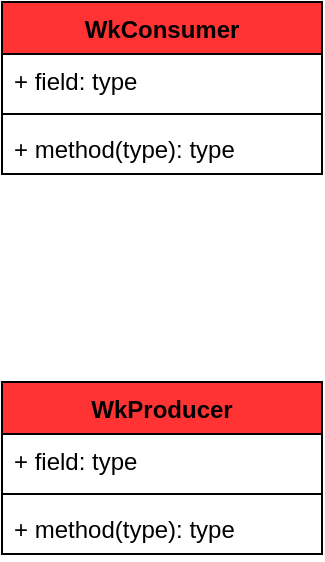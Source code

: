 <mxfile version="13.9.8" type="device" pages="2"><diagram id="jDv-vfaJh1FXnjWRMsKW" name="kafka"><mxGraphModel dx="1186" dy="595" grid="1" gridSize="10" guides="1" tooltips="1" connect="1" arrows="1" fold="1" page="1" pageScale="1" pageWidth="82700" pageHeight="11690" math="0" shadow="0"><root><mxCell id="9B6tOY7jxca2UVD8QkGj-0"/><mxCell id="9B6tOY7jxca2UVD8QkGj-1" parent="9B6tOY7jxca2UVD8QkGj-0"/><mxCell id="9B6tOY7jxca2UVD8QkGj-2" value="WkConsumer" style="swimlane;fontStyle=1;align=center;verticalAlign=top;childLayout=stackLayout;horizontal=1;startSize=26;horizontalStack=0;resizeParent=1;resizeParentMax=0;resizeLast=0;collapsible=1;marginBottom=0;fillColor=#FF3333;" vertex="1" parent="9B6tOY7jxca2UVD8QkGj-1"><mxGeometry x="330" y="230" width="160" height="86" as="geometry"/></mxCell><mxCell id="9B6tOY7jxca2UVD8QkGj-3" value="+ field: type" style="text;strokeColor=none;fillColor=none;align=left;verticalAlign=top;spacingLeft=4;spacingRight=4;overflow=hidden;rotatable=0;points=[[0,0.5],[1,0.5]];portConstraint=eastwest;" vertex="1" parent="9B6tOY7jxca2UVD8QkGj-2"><mxGeometry y="26" width="160" height="26" as="geometry"/></mxCell><mxCell id="9B6tOY7jxca2UVD8QkGj-4" value="" style="line;strokeWidth=1;fillColor=none;align=left;verticalAlign=middle;spacingTop=-1;spacingLeft=3;spacingRight=3;rotatable=0;labelPosition=right;points=[];portConstraint=eastwest;" vertex="1" parent="9B6tOY7jxca2UVD8QkGj-2"><mxGeometry y="52" width="160" height="8" as="geometry"/></mxCell><mxCell id="9B6tOY7jxca2UVD8QkGj-5" value="+ method(type): type" style="text;strokeColor=none;fillColor=none;align=left;verticalAlign=top;spacingLeft=4;spacingRight=4;overflow=hidden;rotatable=0;points=[[0,0.5],[1,0.5]];portConstraint=eastwest;" vertex="1" parent="9B6tOY7jxca2UVD8QkGj-2"><mxGeometry y="60" width="160" height="26" as="geometry"/></mxCell><mxCell id="9B6tOY7jxca2UVD8QkGj-6" value="WkProducer" style="swimlane;fontStyle=1;align=center;verticalAlign=top;childLayout=stackLayout;horizontal=1;startSize=26;horizontalStack=0;resizeParent=1;resizeParentMax=0;resizeLast=0;collapsible=1;marginBottom=0;fillColor=#FF3333;" vertex="1" parent="9B6tOY7jxca2UVD8QkGj-1"><mxGeometry x="330" y="420" width="160" height="86" as="geometry"/></mxCell><mxCell id="9B6tOY7jxca2UVD8QkGj-7" value="+ field: type" style="text;strokeColor=none;fillColor=none;align=left;verticalAlign=top;spacingLeft=4;spacingRight=4;overflow=hidden;rotatable=0;points=[[0,0.5],[1,0.5]];portConstraint=eastwest;" vertex="1" parent="9B6tOY7jxca2UVD8QkGj-6"><mxGeometry y="26" width="160" height="26" as="geometry"/></mxCell><mxCell id="9B6tOY7jxca2UVD8QkGj-8" value="" style="line;strokeWidth=1;fillColor=none;align=left;verticalAlign=middle;spacingTop=-1;spacingLeft=3;spacingRight=3;rotatable=0;labelPosition=right;points=[];portConstraint=eastwest;" vertex="1" parent="9B6tOY7jxca2UVD8QkGj-6"><mxGeometry y="52" width="160" height="8" as="geometry"/></mxCell><mxCell id="9B6tOY7jxca2UVD8QkGj-9" value="+ method(type): type" style="text;strokeColor=none;fillColor=none;align=left;verticalAlign=top;spacingLeft=4;spacingRight=4;overflow=hidden;rotatable=0;points=[[0,0.5],[1,0.5]];portConstraint=eastwest;" vertex="1" parent="9B6tOY7jxca2UVD8QkGj-6"><mxGeometry y="60" width="160" height="26" as="geometry"/></mxCell></root></mxGraphModel></diagram><diagram id="AMiFfK8nuuxhjTxh-3GV" name="kafka-common"><mxGraphModel dx="1186" dy="595" grid="1" gridSize="10" guides="1" tooltips="1" connect="1" arrows="1" fold="1" page="1" pageScale="1" pageWidth="82700" pageHeight="11690" math="0" shadow="0"><root><mxCell id="0"/><mxCell id="1" parent="0"/></root></mxGraphModel></diagram></mxfile>